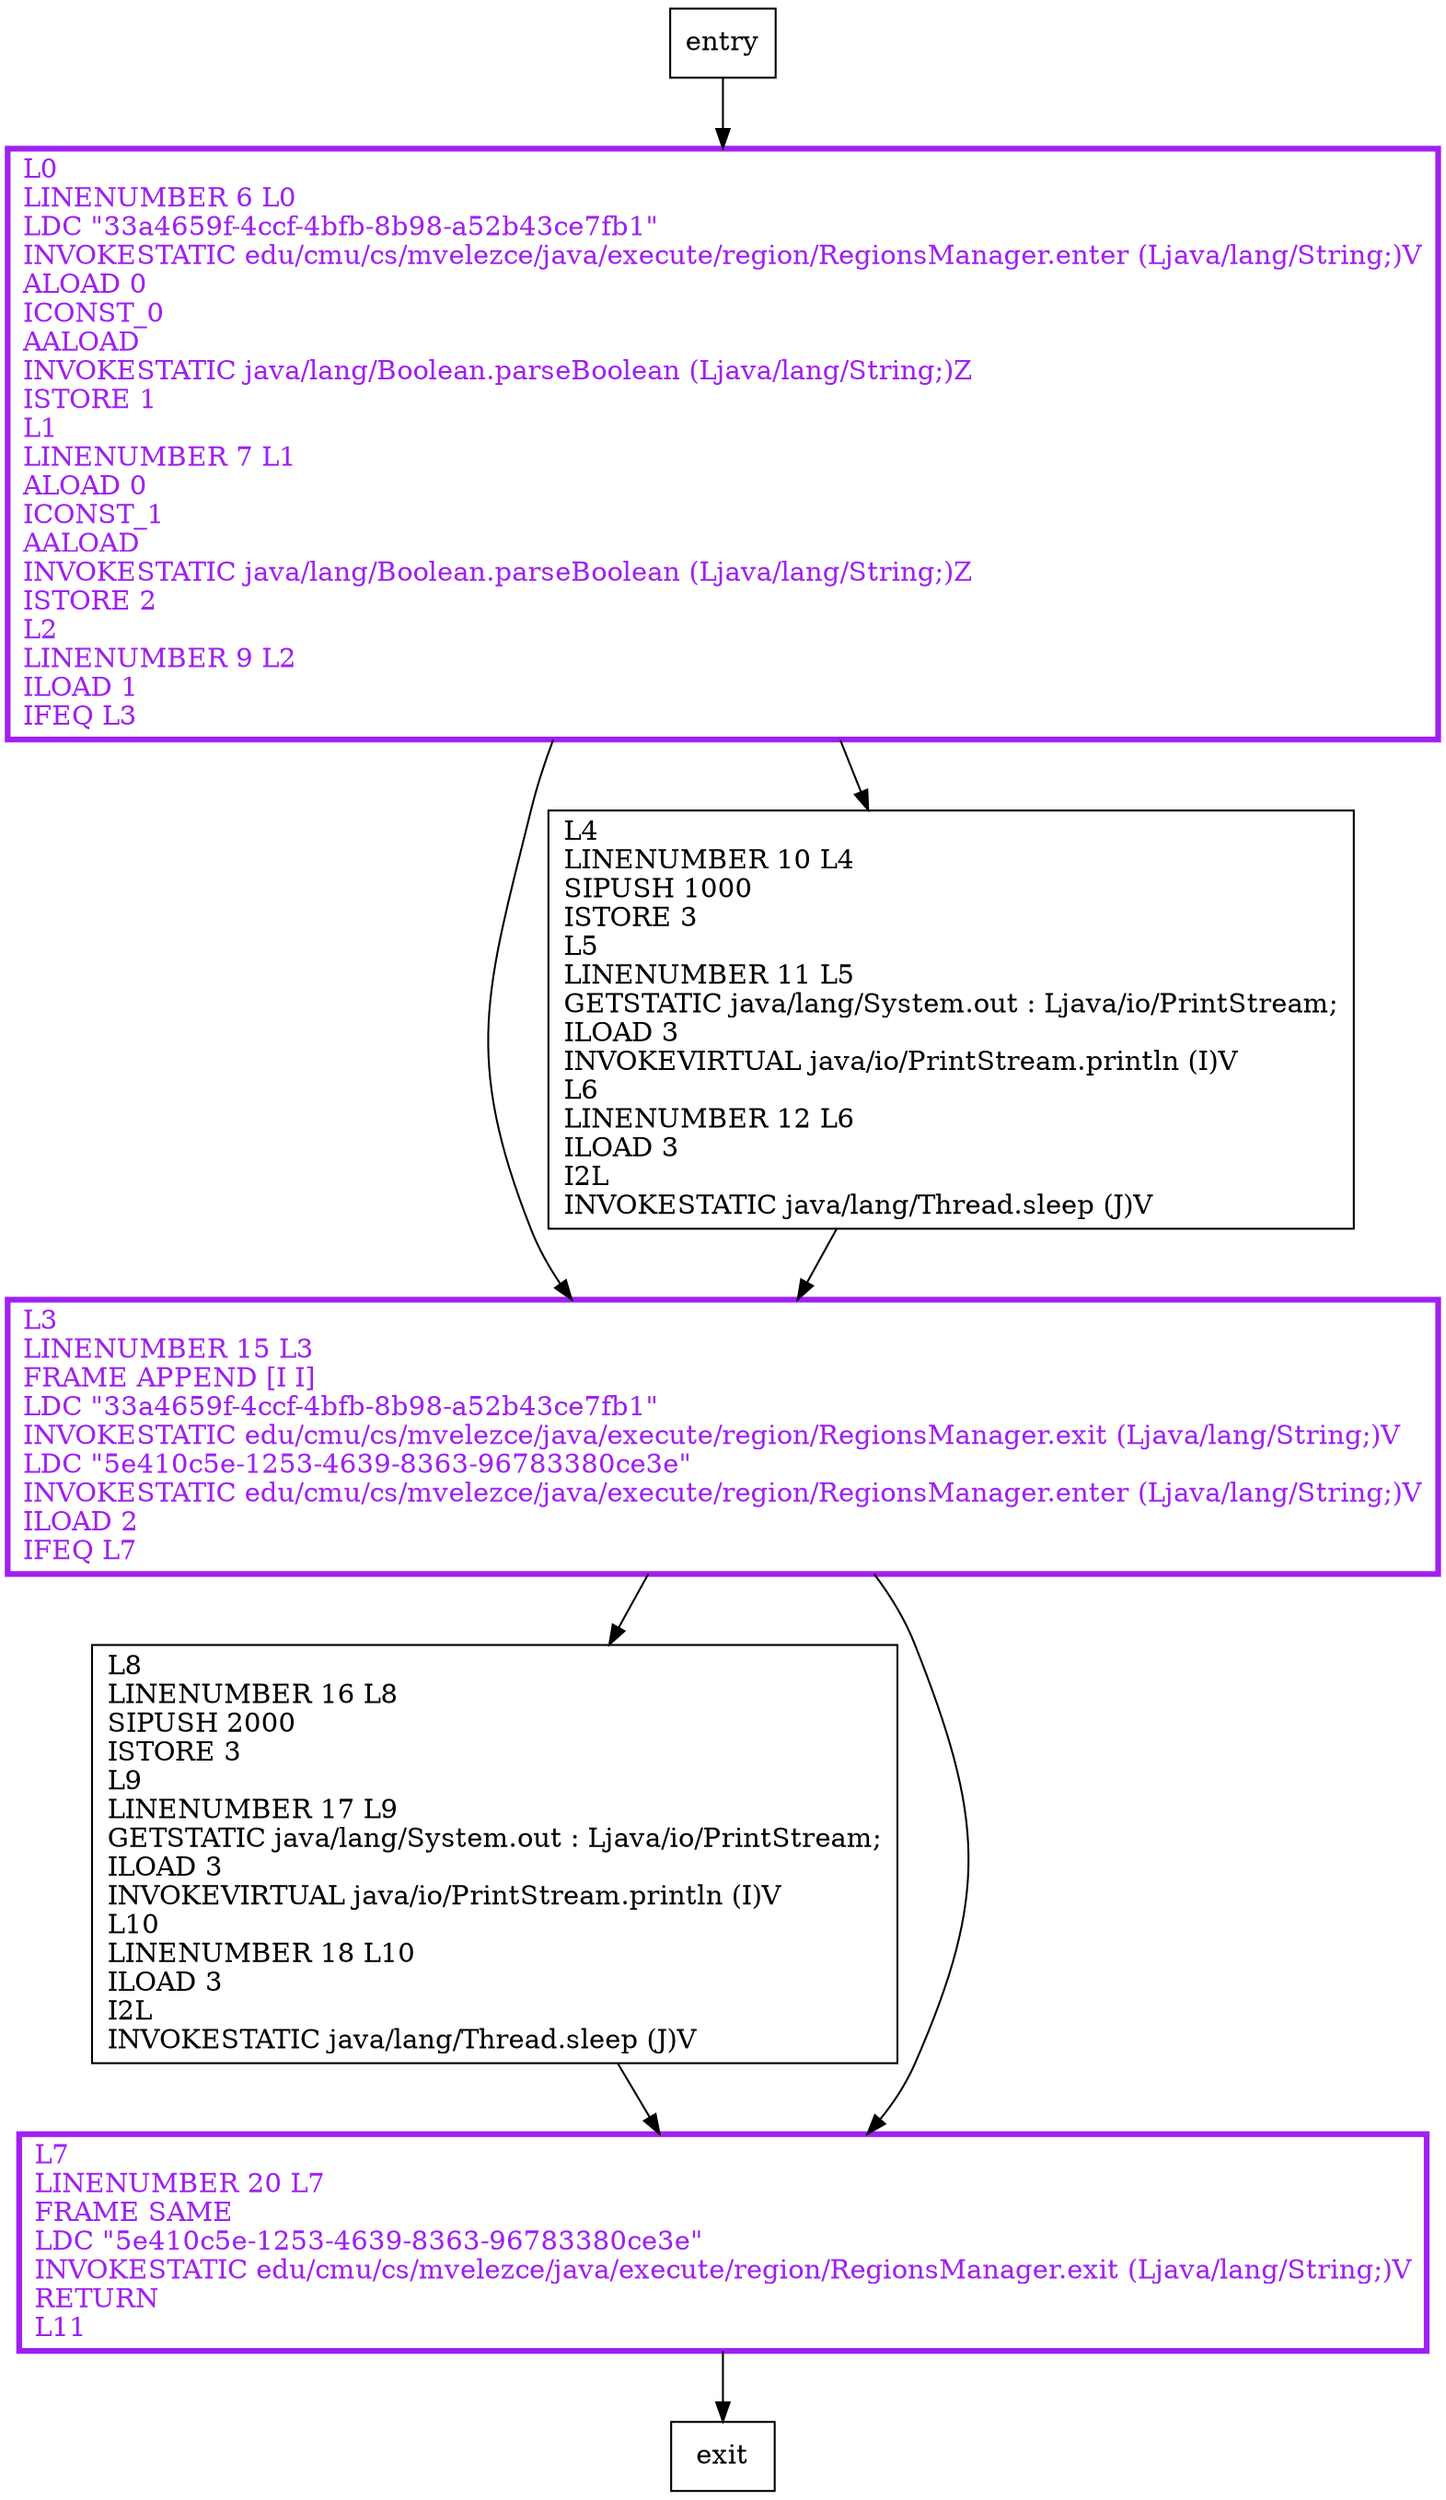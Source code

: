 digraph main {
node [shape=record];
1150736015 [label="L3\lLINENUMBER 15 L3\lFRAME APPEND [I I]\lLDC \"33a4659f-4ccf-4bfb-8b98-a52b43ce7fb1\"\lINVOKESTATIC edu/cmu/cs/mvelezce/java/execute/region/RegionsManager.exit (Ljava/lang/String;)V\lLDC \"5e410c5e-1253-4639-8363-96783380ce3e\"\lINVOKESTATIC edu/cmu/cs/mvelezce/java/execute/region/RegionsManager.enter (Ljava/lang/String;)V\lILOAD 2\lIFEQ L7\l"];
1539200600 [label="L0\lLINENUMBER 6 L0\lLDC \"33a4659f-4ccf-4bfb-8b98-a52b43ce7fb1\"\lINVOKESTATIC edu/cmu/cs/mvelezce/java/execute/region/RegionsManager.enter (Ljava/lang/String;)V\lALOAD 0\lICONST_0\lAALOAD\lINVOKESTATIC java/lang/Boolean.parseBoolean (Ljava/lang/String;)Z\lISTORE 1\lL1\lLINENUMBER 7 L1\lALOAD 0\lICONST_1\lAALOAD\lINVOKESTATIC java/lang/Boolean.parseBoolean (Ljava/lang/String;)Z\lISTORE 2\lL2\lLINENUMBER 9 L2\lILOAD 1\lIFEQ L3\l"];
1553482133 [label="L4\lLINENUMBER 10 L4\lSIPUSH 1000\lISTORE 3\lL5\lLINENUMBER 11 L5\lGETSTATIC java/lang/System.out : Ljava/io/PrintStream;\lILOAD 3\lINVOKEVIRTUAL java/io/PrintStream.println (I)V\lL6\lLINENUMBER 12 L6\lILOAD 3\lI2L\lINVOKESTATIC java/lang/Thread.sleep (J)V\l"];
13851755 [label="L8\lLINENUMBER 16 L8\lSIPUSH 2000\lISTORE 3\lL9\lLINENUMBER 17 L9\lGETSTATIC java/lang/System.out : Ljava/io/PrintStream;\lILOAD 3\lINVOKEVIRTUAL java/io/PrintStream.println (I)V\lL10\lLINENUMBER 18 L10\lILOAD 3\lI2L\lINVOKESTATIC java/lang/Thread.sleep (J)V\l"];
704042687 [label="L7\lLINENUMBER 20 L7\lFRAME SAME\lLDC \"5e410c5e-1253-4639-8363-96783380ce3e\"\lINVOKESTATIC edu/cmu/cs/mvelezce/java/execute/region/RegionsManager.exit (Ljava/lang/String;)V\lRETURN\lL11\l"];
entry;
exit;
entry -> 1539200600
1150736015 -> 13851755
1150736015 -> 704042687
1539200600 -> 1150736015
1539200600 -> 1553482133
1553482133 -> 1150736015
13851755 -> 704042687
704042687 -> exit
1150736015[fontcolor="purple", penwidth=3, color="purple"];
1539200600[fontcolor="purple", penwidth=3, color="purple"];
704042687[fontcolor="purple", penwidth=3, color="purple"];
}
